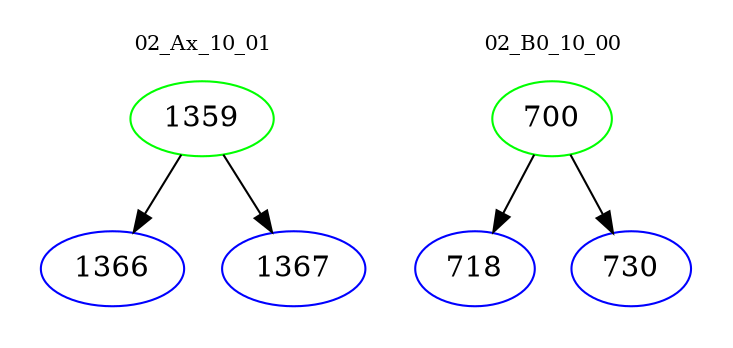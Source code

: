 digraph{
subgraph cluster_0 {
color = white
label = "02_Ax_10_01";
fontsize=10;
T0_1359 [label="1359", color="green"]
T0_1359 -> T0_1366 [color="black"]
T0_1366 [label="1366", color="blue"]
T0_1359 -> T0_1367 [color="black"]
T0_1367 [label="1367", color="blue"]
}
subgraph cluster_1 {
color = white
label = "02_B0_10_00";
fontsize=10;
T1_700 [label="700", color="green"]
T1_700 -> T1_718 [color="black"]
T1_718 [label="718", color="blue"]
T1_700 -> T1_730 [color="black"]
T1_730 [label="730", color="blue"]
}
}
